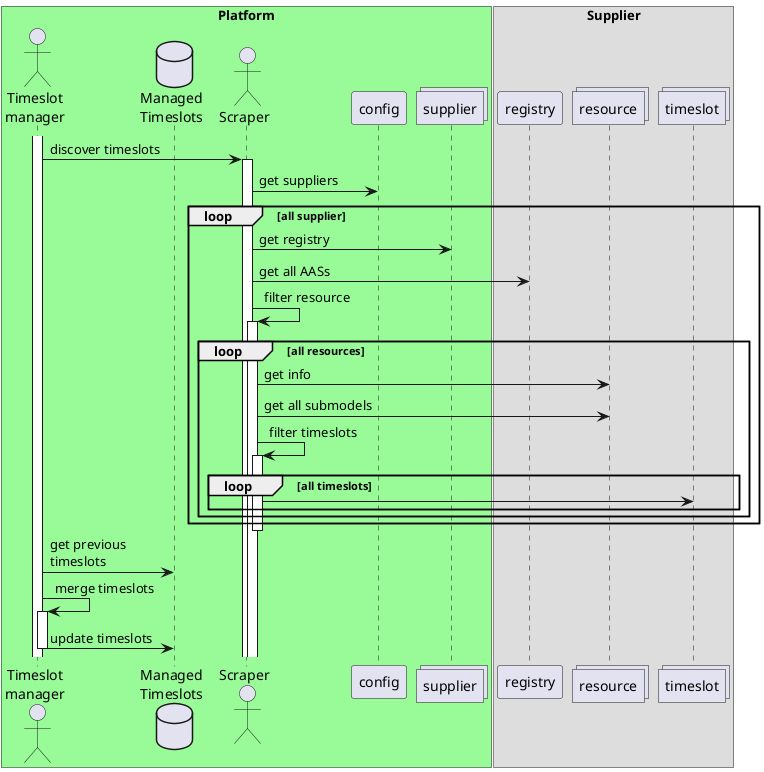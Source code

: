 @startuml
box "Platform" #palegreen
    actor "Timeslot\nmanager" as ts_manager
    database "Managed\nTimeslots" as ts_db
    actor Scraper
    participant config
    collections supplier
end box

box "Supplier"
    participant registry
    collections resource
    collections timeslot
end box

activate ts_manager
    ts_manager -> Scraper: discover timeslots
    activate Scraper
        Scraper -> config: get suppliers
        loop all supplier
            Scraper -> supplier: get registry
            Scraper -> registry: get all AASs
            Scraper -> Scraper ++: filter resource
            loop all resources
                Scraper -> resource: get info
                Scraper -> resource: get all submodels
                Scraper -> Scraper ++: filter timeslots
                loop all timeslots
                    Scraper -> timeslot
                end
            end
        end
    deactivate Scraper
    ts_manager -> ts_db: get previous\ntimeslots
    ts_manager -> ts_manager ++: merge timeslots
    ts_manager -> ts_db: update timeslots
deactivate ts_manager
@enduml